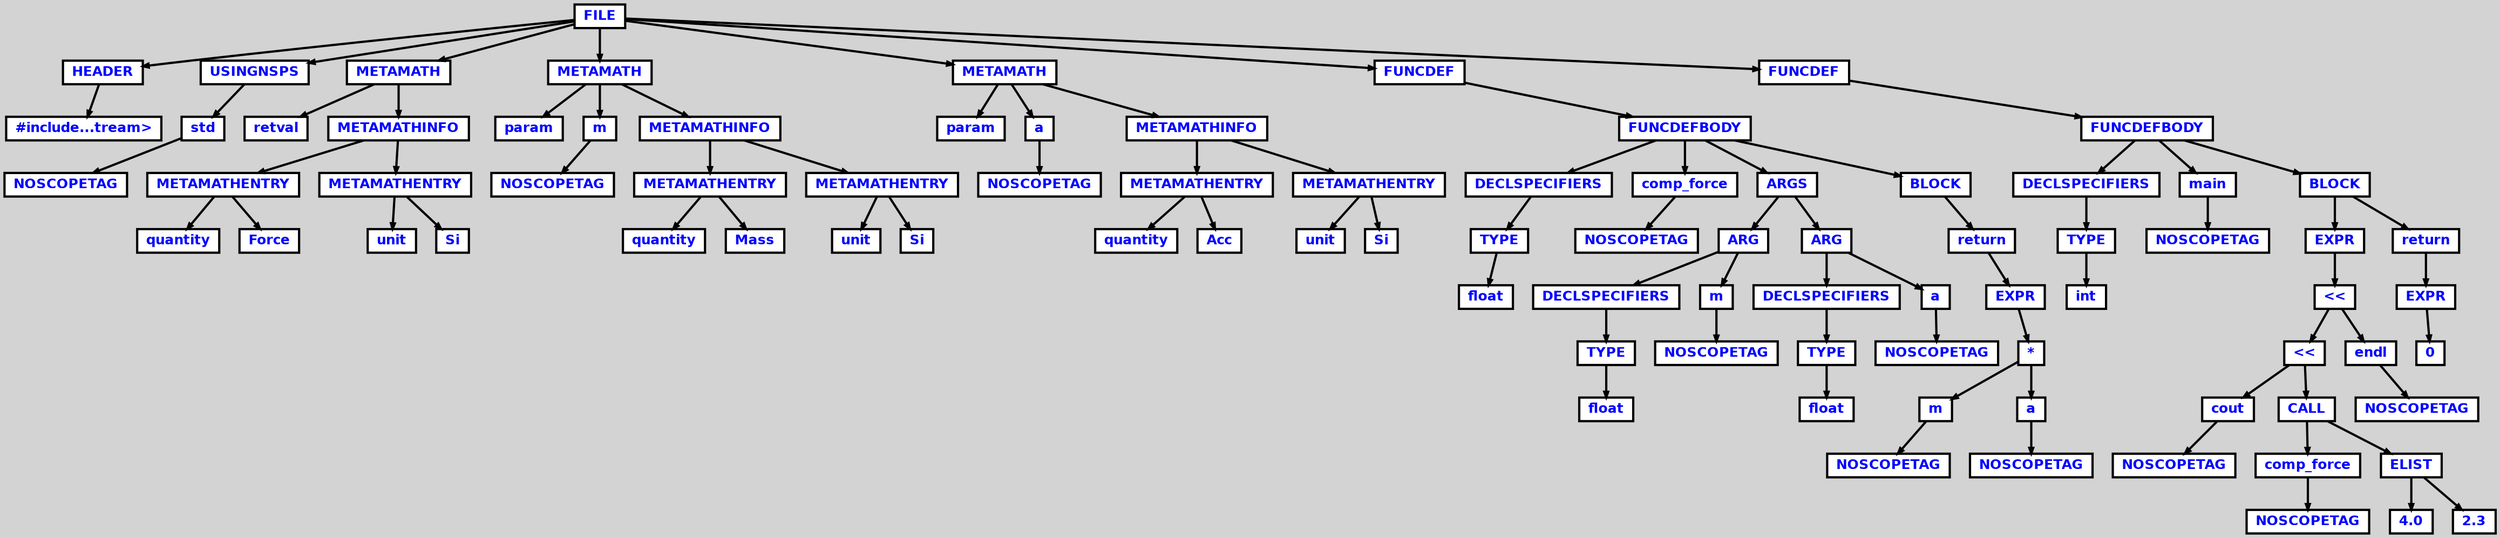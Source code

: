 digraph {

	ordering=out;
	ranksep=.4;
	bgcolor="lightgrey"; node [shape=box, fixedsize=false, fontsize=12, fontname="Helvetica-bold", fontcolor="blue"
		width=.25, height=.25, color="black", fillcolor="white", style="filled, solid, bold"];
	edge [arrowsize=.5, color="black", style="bold"]

  n0 [label="FILE"];
  n1 [label="HEADER"];
  n1 [label="HEADER"];
  n2 [label="#include...tream>\n"];
  n3 [label="USINGNSPS"];
  n3 [label="USINGNSPS"];
  n4 [label="std"];
  n4 [label="std"];
  n5 [label="NOSCOPETAG"];
  n6 [label="METAMATH"];
  n6 [label="METAMATH"];
  n7 [label="retval"];
  n8 [label="METAMATHINFO"];
  n8 [label="METAMATHINFO"];
  n9 [label="METAMATHENTRY"];
  n9 [label="METAMATHENTRY"];
  n10 [label="quantity"];
  n11 [label="Force"];
  n12 [label="METAMATHENTRY"];
  n12 [label="METAMATHENTRY"];
  n13 [label="unit"];
  n14 [label="Si"];
  n15 [label="METAMATH"];
  n15 [label="METAMATH"];
  n16 [label="param"];
  n17 [label="m"];
  n17 [label="m"];
  n18 [label="NOSCOPETAG"];
  n19 [label="METAMATHINFO"];
  n19 [label="METAMATHINFO"];
  n20 [label="METAMATHENTRY"];
  n20 [label="METAMATHENTRY"];
  n21 [label="quantity"];
  n22 [label="Mass"];
  n23 [label="METAMATHENTRY"];
  n23 [label="METAMATHENTRY"];
  n24 [label="unit"];
  n25 [label="Si"];
  n26 [label="METAMATH"];
  n26 [label="METAMATH"];
  n27 [label="param"];
  n28 [label="a"];
  n28 [label="a"];
  n29 [label="NOSCOPETAG"];
  n30 [label="METAMATHINFO"];
  n30 [label="METAMATHINFO"];
  n31 [label="METAMATHENTRY"];
  n31 [label="METAMATHENTRY"];
  n32 [label="quantity"];
  n33 [label="Acc"];
  n34 [label="METAMATHENTRY"];
  n34 [label="METAMATHENTRY"];
  n35 [label="unit"];
  n36 [label="Si"];
  n37 [label="FUNCDEF"];
  n37 [label="FUNCDEF"];
  n38 [label="FUNCDEFBODY"];
  n38 [label="FUNCDEFBODY"];
  n39 [label="DECLSPECIFIERS"];
  n39 [label="DECLSPECIFIERS"];
  n40 [label="TYPE"];
  n40 [label="TYPE"];
  n41 [label="float"];
  n42 [label="comp_force"];
  n42 [label="comp_force"];
  n43 [label="NOSCOPETAG"];
  n44 [label="ARGS"];
  n44 [label="ARGS"];
  n45 [label="ARG"];
  n45 [label="ARG"];
  n46 [label="DECLSPECIFIERS"];
  n46 [label="DECLSPECIFIERS"];
  n47 [label="TYPE"];
  n47 [label="TYPE"];
  n48 [label="float"];
  n49 [label="m"];
  n49 [label="m"];
  n50 [label="NOSCOPETAG"];
  n51 [label="ARG"];
  n51 [label="ARG"];
  n52 [label="DECLSPECIFIERS"];
  n52 [label="DECLSPECIFIERS"];
  n53 [label="TYPE"];
  n53 [label="TYPE"];
  n54 [label="float"];
  n55 [label="a"];
  n55 [label="a"];
  n56 [label="NOSCOPETAG"];
  n57 [label="BLOCK"];
  n57 [label="BLOCK"];
  n58 [label="return"];
  n58 [label="return"];
  n59 [label="EXPR"];
  n59 [label="EXPR"];
  n60 [label="*"];
  n60 [label="*"];
  n61 [label="m"];
  n61 [label="m"];
  n62 [label="NOSCOPETAG"];
  n63 [label="a"];
  n63 [label="a"];
  n64 [label="NOSCOPETAG"];
  n65 [label="FUNCDEF"];
  n65 [label="FUNCDEF"];
  n66 [label="FUNCDEFBODY"];
  n66 [label="FUNCDEFBODY"];
  n67 [label="DECLSPECIFIERS"];
  n67 [label="DECLSPECIFIERS"];
  n68 [label="TYPE"];
  n68 [label="TYPE"];
  n69 [label="int"];
  n70 [label="main"];
  n70 [label="main"];
  n71 [label="NOSCOPETAG"];
  n72 [label="BLOCK"];
  n72 [label="BLOCK"];
  n73 [label="EXPR"];
  n73 [label="EXPR"];
  n74 [label="<<"];
  n74 [label="<<"];
  n75 [label="<<"];
  n75 [label="<<"];
  n76 [label="cout"];
  n76 [label="cout"];
  n77 [label="NOSCOPETAG"];
  n78 [label="CALL"];
  n78 [label="CALL"];
  n79 [label="comp_force"];
  n79 [label="comp_force"];
  n80 [label="NOSCOPETAG"];
  n81 [label="ELIST"];
  n81 [label="ELIST"];
  n82 [label="4.0"];
  n83 [label="2.3"];
  n84 [label="endl"];
  n84 [label="endl"];
  n85 [label="NOSCOPETAG"];
  n86 [label="return"];
  n86 [label="return"];
  n87 [label="EXPR"];
  n87 [label="EXPR"];
  n88 [label="0"];

  n0 -> n1 // "FILE" -> "HEADER"
  n1 -> n2 // "HEADER" -> "#include...tream>\n"
  n0 -> n3 // "FILE" -> "USINGNSPS"
  n3 -> n4 // "USINGNSPS" -> "std"
  n4 -> n5 // "std" -> "NOSCOPETAG"
  n0 -> n6 // "FILE" -> "METAMATH"
  n6 -> n7 // "METAMATH" -> "retval"
  n6 -> n8 // "METAMATH" -> "METAMATHINFO"
  n8 -> n9 // "METAMATHINFO" -> "METAMATHENTRY"
  n9 -> n10 // "METAMATHENTRY" -> "quantity"
  n9 -> n11 // "METAMATHENTRY" -> "Force"
  n8 -> n12 // "METAMATHINFO" -> "METAMATHENTRY"
  n12 -> n13 // "METAMATHENTRY" -> "unit"
  n12 -> n14 // "METAMATHENTRY" -> "Si"
  n0 -> n15 // "FILE" -> "METAMATH"
  n15 -> n16 // "METAMATH" -> "param"
  n15 -> n17 // "METAMATH" -> "m"
  n17 -> n18 // "m" -> "NOSCOPETAG"
  n15 -> n19 // "METAMATH" -> "METAMATHINFO"
  n19 -> n20 // "METAMATHINFO" -> "METAMATHENTRY"
  n20 -> n21 // "METAMATHENTRY" -> "quantity"
  n20 -> n22 // "METAMATHENTRY" -> "Mass"
  n19 -> n23 // "METAMATHINFO" -> "METAMATHENTRY"
  n23 -> n24 // "METAMATHENTRY" -> "unit"
  n23 -> n25 // "METAMATHENTRY" -> "Si"
  n0 -> n26 // "FILE" -> "METAMATH"
  n26 -> n27 // "METAMATH" -> "param"
  n26 -> n28 // "METAMATH" -> "a"
  n28 -> n29 // "a" -> "NOSCOPETAG"
  n26 -> n30 // "METAMATH" -> "METAMATHINFO"
  n30 -> n31 // "METAMATHINFO" -> "METAMATHENTRY"
  n31 -> n32 // "METAMATHENTRY" -> "quantity"
  n31 -> n33 // "METAMATHENTRY" -> "Acc"
  n30 -> n34 // "METAMATHINFO" -> "METAMATHENTRY"
  n34 -> n35 // "METAMATHENTRY" -> "unit"
  n34 -> n36 // "METAMATHENTRY" -> "Si"
  n0 -> n37 // "FILE" -> "FUNCDEF"
  n37 -> n38 // "FUNCDEF" -> "FUNCDEFBODY"
  n38 -> n39 // "FUNCDEFBODY" -> "DECLSPECIFIERS"
  n39 -> n40 // "DECLSPECIFIERS" -> "TYPE"
  n40 -> n41 // "TYPE" -> "float"
  n38 -> n42 // "FUNCDEFBODY" -> "comp_force"
  n42 -> n43 // "comp_force" -> "NOSCOPETAG"
  n38 -> n44 // "FUNCDEFBODY" -> "ARGS"
  n44 -> n45 // "ARGS" -> "ARG"
  n45 -> n46 // "ARG" -> "DECLSPECIFIERS"
  n46 -> n47 // "DECLSPECIFIERS" -> "TYPE"
  n47 -> n48 // "TYPE" -> "float"
  n45 -> n49 // "ARG" -> "m"
  n49 -> n50 // "m" -> "NOSCOPETAG"
  n44 -> n51 // "ARGS" -> "ARG"
  n51 -> n52 // "ARG" -> "DECLSPECIFIERS"
  n52 -> n53 // "DECLSPECIFIERS" -> "TYPE"
  n53 -> n54 // "TYPE" -> "float"
  n51 -> n55 // "ARG" -> "a"
  n55 -> n56 // "a" -> "NOSCOPETAG"
  n38 -> n57 // "FUNCDEFBODY" -> "BLOCK"
  n57 -> n58 // "BLOCK" -> "return"
  n58 -> n59 // "return" -> "EXPR"
  n59 -> n60 // "EXPR" -> "*"
  n60 -> n61 // "*" -> "m"
  n61 -> n62 // "m" -> "NOSCOPETAG"
  n60 -> n63 // "*" -> "a"
  n63 -> n64 // "a" -> "NOSCOPETAG"
  n0 -> n65 // "FILE" -> "FUNCDEF"
  n65 -> n66 // "FUNCDEF" -> "FUNCDEFBODY"
  n66 -> n67 // "FUNCDEFBODY" -> "DECLSPECIFIERS"
  n67 -> n68 // "DECLSPECIFIERS" -> "TYPE"
  n68 -> n69 // "TYPE" -> "int"
  n66 -> n70 // "FUNCDEFBODY" -> "main"
  n70 -> n71 // "main" -> "NOSCOPETAG"
  n66 -> n72 // "FUNCDEFBODY" -> "BLOCK"
  n72 -> n73 // "BLOCK" -> "EXPR"
  n73 -> n74 // "EXPR" -> "<<"
  n74 -> n75 // "<<" -> "<<"
  n75 -> n76 // "<<" -> "cout"
  n76 -> n77 // "cout" -> "NOSCOPETAG"
  n75 -> n78 // "<<" -> "CALL"
  n78 -> n79 // "CALL" -> "comp_force"
  n79 -> n80 // "comp_force" -> "NOSCOPETAG"
  n78 -> n81 // "CALL" -> "ELIST"
  n81 -> n82 // "ELIST" -> "4.0"
  n81 -> n83 // "ELIST" -> "2.3"
  n74 -> n84 // "<<" -> "endl"
  n84 -> n85 // "endl" -> "NOSCOPETAG"
  n72 -> n86 // "BLOCK" -> "return"
  n86 -> n87 // "return" -> "EXPR"
  n87 -> n88 // "EXPR" -> "0"

}
